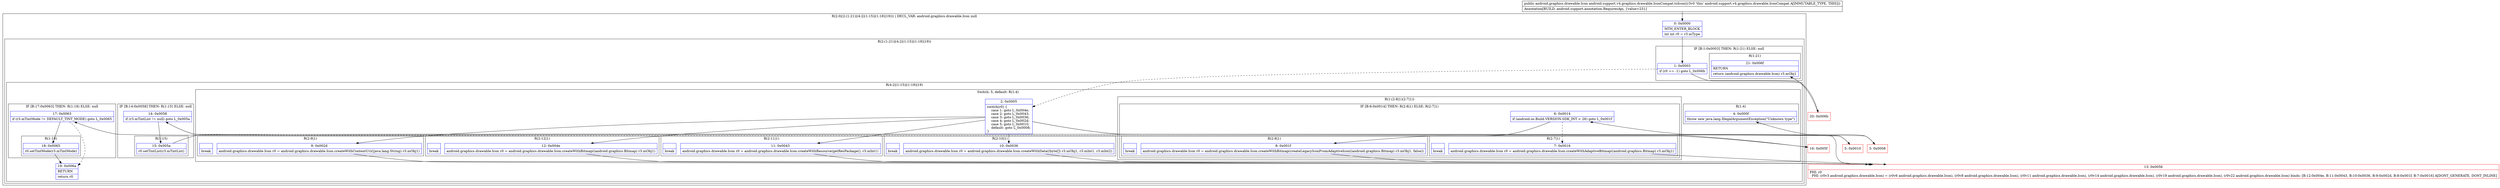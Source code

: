 digraph "CFG forandroid.support.v4.graphics.drawable.IconCompat.toIcon()Landroid\/graphics\/drawable\/Icon;" {
subgraph cluster_Region_1352048369 {
label = "R(2:0|(2:(1:21)|(4:2|(1:15)|(1:18)|19))) | DECL_VAR: android.graphics.drawable.Icon null\l";
node [shape=record,color=blue];
Node_0 [shape=record,label="{0\:\ 0x0000|MTH_ENTER_BLOCK\l|int int r0 = r3.mType\l}"];
subgraph cluster_Region_1633446329 {
label = "R(2:(1:21)|(4:2|(1:15)|(1:18)|19))";
node [shape=record,color=blue];
subgraph cluster_IfRegion_606502747 {
label = "IF [B:1:0x0003] THEN: R(1:21) ELSE: null";
node [shape=record,color=blue];
Node_1 [shape=record,label="{1\:\ 0x0003|if (r0 == \-1) goto L_0x006b\l}"];
subgraph cluster_Region_90393910 {
label = "R(1:21)";
node [shape=record,color=blue];
Node_21 [shape=record,label="{21\:\ 0x006f|RETURN\l|return (android.graphics.drawable.Icon) r3.mObj1\l}"];
}
}
subgraph cluster_Region_2043423438 {
label = "R(4:2|(1:15)|(1:18)|19)";
node [shape=record,color=blue];
subgraph cluster_SwitchRegion_834779799 {
label = "Switch: 5, default: R(1:4)";
node [shape=record,color=blue];
Node_2 [shape=record,label="{2\:\ 0x0005|switch(r0) \{\l    case 1: goto L_0x004e;\l    case 2: goto L_0x0043;\l    case 3: goto L_0x0036;\l    case 4: goto L_0x002d;\l    case 5: goto L_0x0010;\l    default: goto L_0x0008;\l\}\l}"];
subgraph cluster_Region_1782412042 {
label = "R(2:12|1)";
node [shape=record,color=blue];
Node_12 [shape=record,label="{12\:\ 0x004e|android.graphics.drawable.Icon r0 = android.graphics.drawable.Icon.createWithBitmap((android.graphics.Bitmap) r3.mObj1)\l}"];
Node_InsnContainer_1985105937 [shape=record,label="{|break\l}"];
}
subgraph cluster_Region_238557610 {
label = "R(2:11|1)";
node [shape=record,color=blue];
Node_11 [shape=record,label="{11\:\ 0x0043|android.graphics.drawable.Icon r0 = android.graphics.drawable.Icon.createWithResource(getResPackage(), r3.mInt1)\l}"];
Node_InsnContainer_1958870723 [shape=record,label="{|break\l}"];
}
subgraph cluster_Region_426996625 {
label = "R(2:10|1)";
node [shape=record,color=blue];
Node_10 [shape=record,label="{10\:\ 0x0036|android.graphics.drawable.Icon r0 = android.graphics.drawable.Icon.createWithData((byte[]) r3.mObj1, r3.mInt1, r3.mInt2)\l}"];
Node_InsnContainer_1809057680 [shape=record,label="{|break\l}"];
}
subgraph cluster_Region_626681642 {
label = "R(2:9|1)";
node [shape=record,color=blue];
Node_9 [shape=record,label="{9\:\ 0x002d|android.graphics.drawable.Icon r0 = android.graphics.drawable.Icon.createWithContentUri((java.lang.String) r3.mObj1)\l}"];
Node_InsnContainer_1943456382 [shape=record,label="{|break\l}"];
}
subgraph cluster_Region_392224461 {
label = "R(1:(2:8|1)(2:7|1))";
node [shape=record,color=blue];
subgraph cluster_IfRegion_1814830340 {
label = "IF [B:6:0x0014] THEN: R(2:8|1) ELSE: R(2:7|1)";
node [shape=record,color=blue];
Node_6 [shape=record,label="{6\:\ 0x0014|if (android.os.Build.VERSION.SDK_INT \< 26) goto L_0x001f\l}"];
subgraph cluster_Region_620684712 {
label = "R(2:8|1)";
node [shape=record,color=blue];
Node_8 [shape=record,label="{8\:\ 0x001f|android.graphics.drawable.Icon r0 = android.graphics.drawable.Icon.createWithBitmap(createLegacyIconFromAdaptiveIcon((android.graphics.Bitmap) r3.mObj1, false))\l}"];
Node_InsnContainer_655323030 [shape=record,label="{|break\l}"];
}
subgraph cluster_Region_1782930900 {
label = "R(2:7|1)";
node [shape=record,color=blue];
Node_7 [shape=record,label="{7\:\ 0x0016|android.graphics.drawable.Icon r0 = android.graphics.drawable.Icon.createWithAdaptiveBitmap((android.graphics.Bitmap) r3.mObj1)\l}"];
Node_InsnContainer_1657787443 [shape=record,label="{|break\l}"];
}
}
}
subgraph cluster_Region_1942550545 {
label = "R(1:4)";
node [shape=record,color=blue];
Node_4 [shape=record,label="{4\:\ 0x000f|throw new java.lang.IllegalArgumentException(\"Unknown type\")\l}"];
}
}
subgraph cluster_IfRegion_2139103057 {
label = "IF [B:14:0x0058] THEN: R(1:15) ELSE: null";
node [shape=record,color=blue];
Node_14 [shape=record,label="{14\:\ 0x0058|if (r3.mTintList != null) goto L_0x005a\l}"];
subgraph cluster_Region_598719720 {
label = "R(1:15)";
node [shape=record,color=blue];
Node_15 [shape=record,label="{15\:\ 0x005a|r0.setTintList(r3.mTintList)\l}"];
}
}
subgraph cluster_IfRegion_1071487714 {
label = "IF [B:17:0x0063] THEN: R(1:18) ELSE: null";
node [shape=record,color=blue];
Node_17 [shape=record,label="{17\:\ 0x0063|if (r3.mTintMode != DEFAULT_TINT_MODE) goto L_0x0065\l}"];
subgraph cluster_Region_190965112 {
label = "R(1:18)";
node [shape=record,color=blue];
Node_18 [shape=record,label="{18\:\ 0x0065|r0.setTintMode(r3.mTintMode)\l}"];
}
}
Node_19 [shape=record,label="{19\:\ 0x006a|RETURN\l|return r0\l}"];
}
}
}
Node_3 [shape=record,color=red,label="{3\:\ 0x0008}"];
Node_5 [shape=record,color=red,label="{5\:\ 0x0010}"];
Node_13 [shape=record,color=red,label="{13\:\ 0x0056|PHI: r0 \l  PHI: (r0v3 android.graphics.drawable.Icon) = (r0v6 android.graphics.drawable.Icon), (r0v8 android.graphics.drawable.Icon), (r0v11 android.graphics.drawable.Icon), (r0v14 android.graphics.drawable.Icon), (r0v19 android.graphics.drawable.Icon), (r0v22 android.graphics.drawable.Icon) binds: [B:12:0x004e, B:11:0x0043, B:10:0x0036, B:9:0x002d, B:8:0x001f, B:7:0x0016] A[DONT_GENERATE, DONT_INLINE]\l}"];
Node_16 [shape=record,color=red,label="{16\:\ 0x005f}"];
Node_20 [shape=record,color=red,label="{20\:\ 0x006b}"];
MethodNode[shape=record,label="{public android.graphics.drawable.Icon android.support.v4.graphics.drawable.IconCompat.toIcon((r3v0 'this' android.support.v4.graphics.drawable.IconCompat A[IMMUTABLE_TYPE, THIS]))  | Annotation[BUILD, android.support.annotation.RequiresApi, \{value=23\}]\l}"];
MethodNode -> Node_0;
Node_0 -> Node_1;
Node_1 -> Node_2[style=dashed];
Node_1 -> Node_20;
Node_2 -> Node_3;
Node_2 -> Node_5;
Node_2 -> Node_9;
Node_2 -> Node_10;
Node_2 -> Node_11;
Node_2 -> Node_12;
Node_12 -> Node_13;
Node_11 -> Node_13;
Node_10 -> Node_13;
Node_9 -> Node_13;
Node_6 -> Node_7[style=dashed];
Node_6 -> Node_8;
Node_8 -> Node_13;
Node_7 -> Node_13;
Node_14 -> Node_15;
Node_14 -> Node_16[style=dashed];
Node_15 -> Node_16;
Node_17 -> Node_18;
Node_17 -> Node_19[style=dashed];
Node_18 -> Node_19;
Node_3 -> Node_4;
Node_5 -> Node_6;
Node_13 -> Node_14;
Node_16 -> Node_17;
Node_20 -> Node_21;
}

